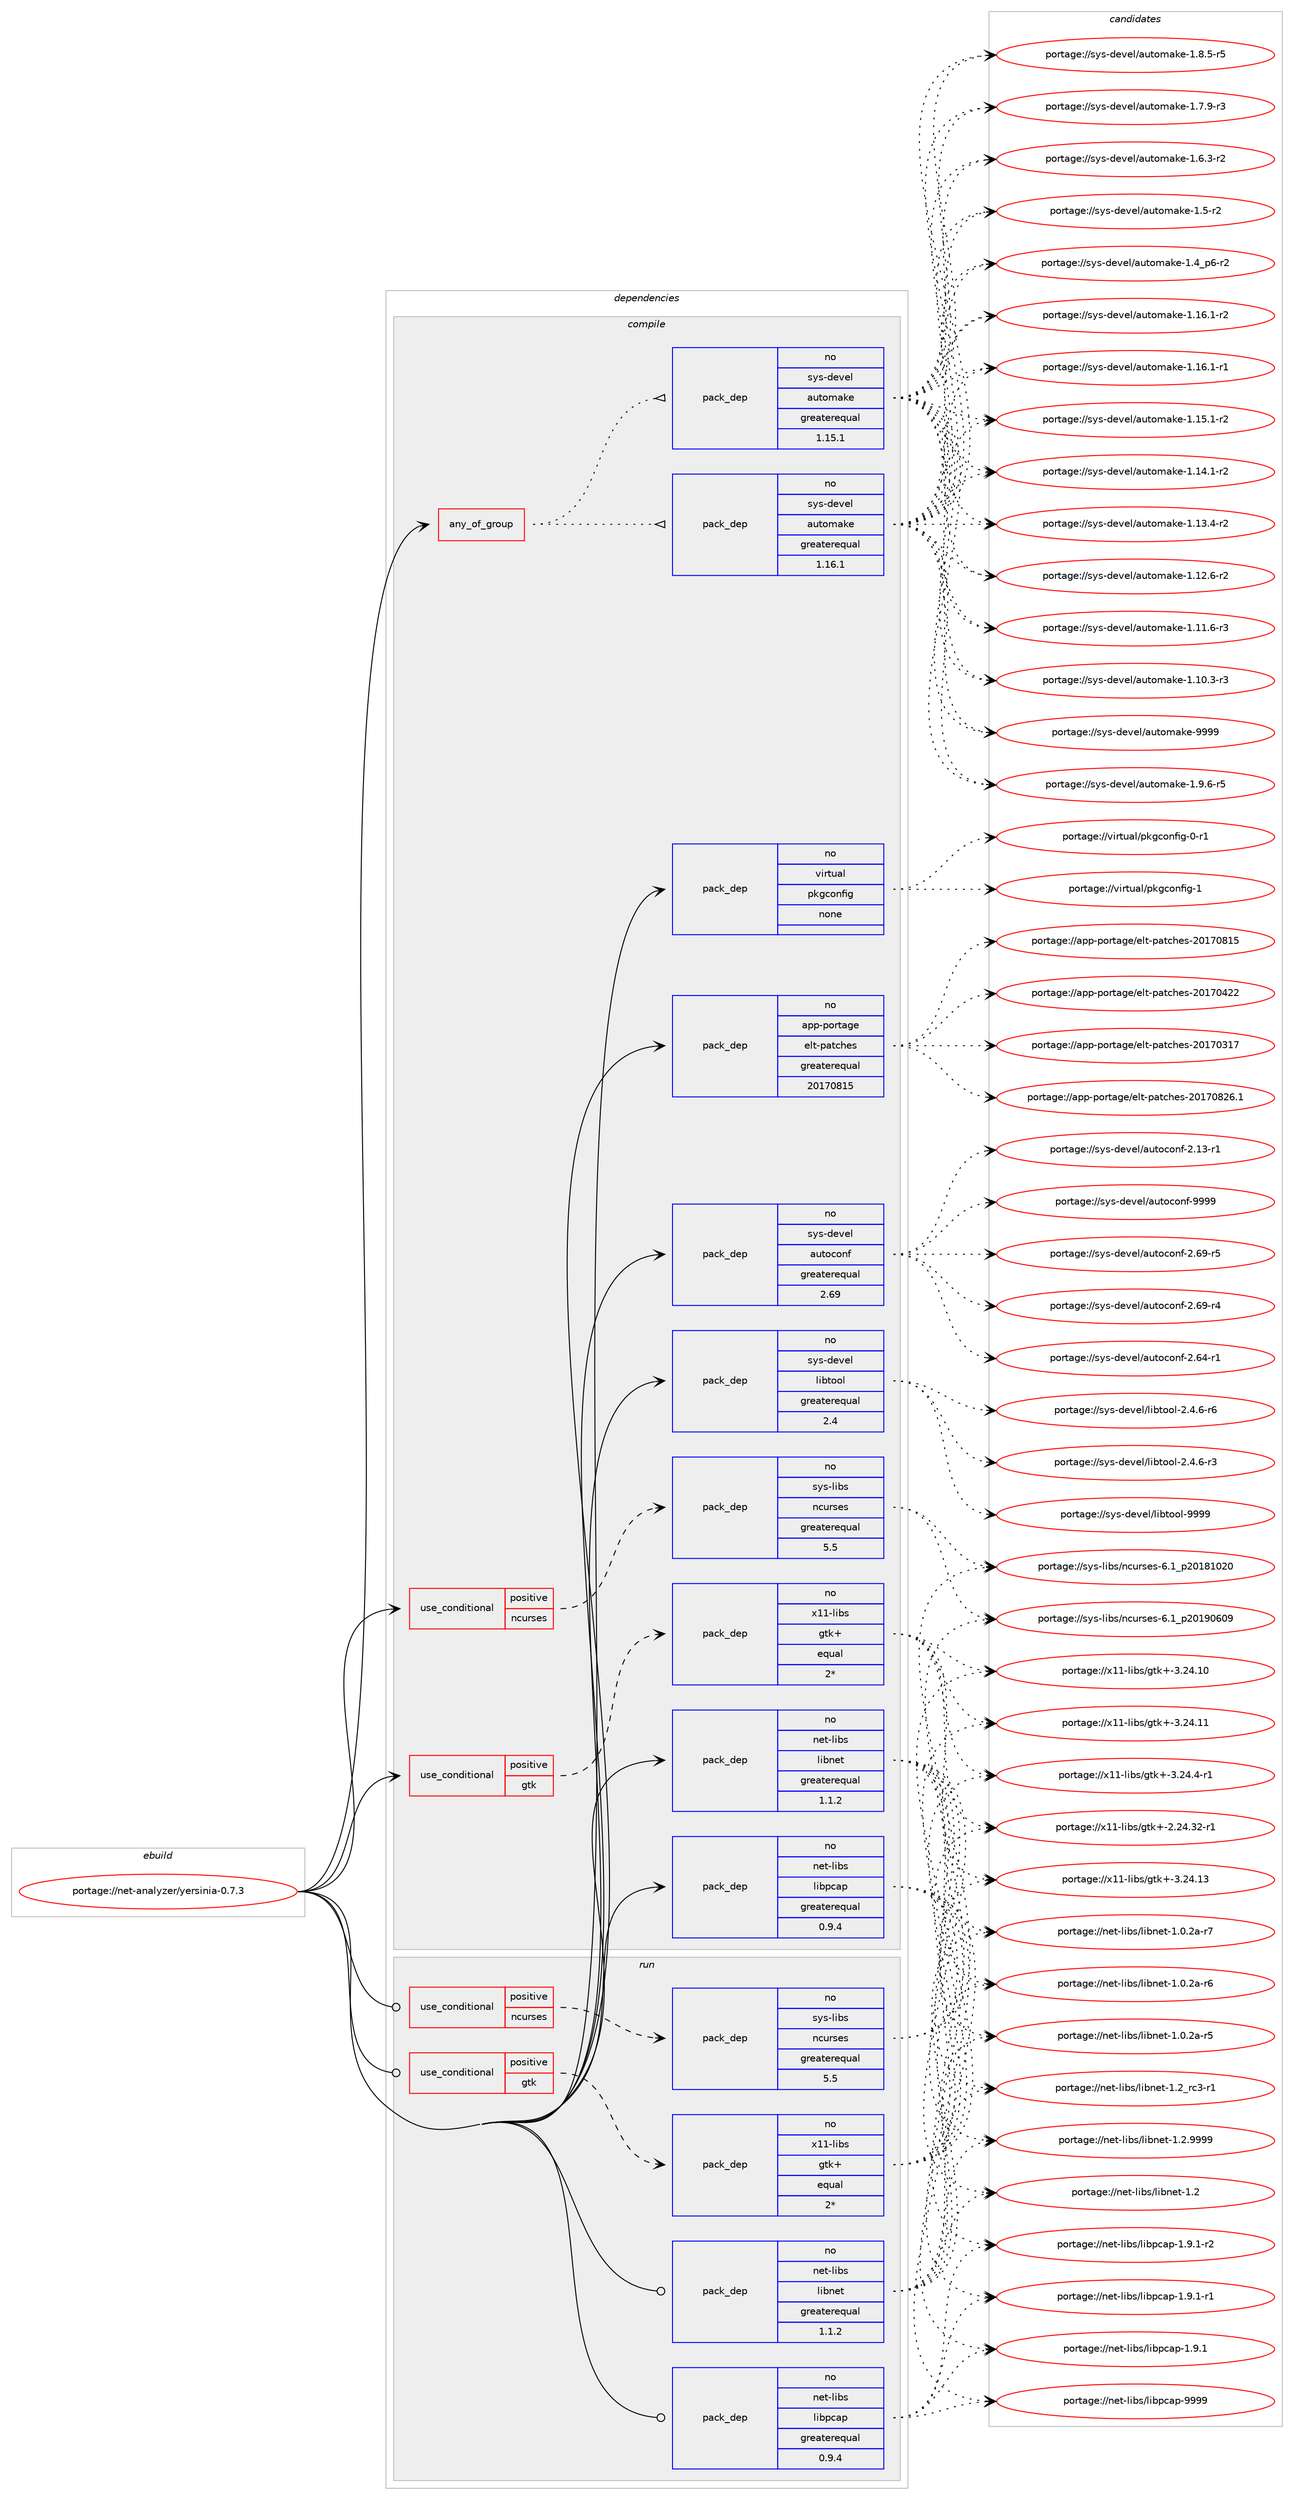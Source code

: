 digraph prolog {

# *************
# Graph options
# *************

newrank=true;
concentrate=true;
compound=true;
graph [rankdir=LR,fontname=Helvetica,fontsize=10,ranksep=1.5];#, ranksep=2.5, nodesep=0.2];
edge  [arrowhead=vee];
node  [fontname=Helvetica,fontsize=10];

# **********
# The ebuild
# **********

subgraph cluster_leftcol {
color=gray;
rank=same;
label=<<i>ebuild</i>>;
id [label="portage://net-analyzer/yersinia-0.7.3", color=red, width=4, href="../net-analyzer/yersinia-0.7.3.svg"];
}

# ****************
# The dependencies
# ****************

subgraph cluster_midcol {
color=gray;
label=<<i>dependencies</i>>;
subgraph cluster_compile {
fillcolor="#eeeeee";
style=filled;
label=<<i>compile</i>>;
subgraph any2457 {
dependency163721 [label=<<TABLE BORDER="0" CELLBORDER="1" CELLSPACING="0" CELLPADDING="4"><TR><TD CELLPADDING="10">any_of_group</TD></TR></TABLE>>, shape=none, color=red];subgraph pack125855 {
dependency163722 [label=<<TABLE BORDER="0" CELLBORDER="1" CELLSPACING="0" CELLPADDING="4" WIDTH="220"><TR><TD ROWSPAN="6" CELLPADDING="30">pack_dep</TD></TR><TR><TD WIDTH="110">no</TD></TR><TR><TD>sys-devel</TD></TR><TR><TD>automake</TD></TR><TR><TD>greaterequal</TD></TR><TR><TD>1.16.1</TD></TR></TABLE>>, shape=none, color=blue];
}
dependency163721:e -> dependency163722:w [weight=20,style="dotted",arrowhead="oinv"];
subgraph pack125856 {
dependency163723 [label=<<TABLE BORDER="0" CELLBORDER="1" CELLSPACING="0" CELLPADDING="4" WIDTH="220"><TR><TD ROWSPAN="6" CELLPADDING="30">pack_dep</TD></TR><TR><TD WIDTH="110">no</TD></TR><TR><TD>sys-devel</TD></TR><TR><TD>automake</TD></TR><TR><TD>greaterequal</TD></TR><TR><TD>1.15.1</TD></TR></TABLE>>, shape=none, color=blue];
}
dependency163721:e -> dependency163723:w [weight=20,style="dotted",arrowhead="oinv"];
}
id:e -> dependency163721:w [weight=20,style="solid",arrowhead="vee"];
subgraph cond35262 {
dependency163724 [label=<<TABLE BORDER="0" CELLBORDER="1" CELLSPACING="0" CELLPADDING="4"><TR><TD ROWSPAN="3" CELLPADDING="10">use_conditional</TD></TR><TR><TD>positive</TD></TR><TR><TD>gtk</TD></TR></TABLE>>, shape=none, color=red];
subgraph pack125857 {
dependency163725 [label=<<TABLE BORDER="0" CELLBORDER="1" CELLSPACING="0" CELLPADDING="4" WIDTH="220"><TR><TD ROWSPAN="6" CELLPADDING="30">pack_dep</TD></TR><TR><TD WIDTH="110">no</TD></TR><TR><TD>x11-libs</TD></TR><TR><TD>gtk+</TD></TR><TR><TD>equal</TD></TR><TR><TD>2*</TD></TR></TABLE>>, shape=none, color=blue];
}
dependency163724:e -> dependency163725:w [weight=20,style="dashed",arrowhead="vee"];
}
id:e -> dependency163724:w [weight=20,style="solid",arrowhead="vee"];
subgraph cond35263 {
dependency163726 [label=<<TABLE BORDER="0" CELLBORDER="1" CELLSPACING="0" CELLPADDING="4"><TR><TD ROWSPAN="3" CELLPADDING="10">use_conditional</TD></TR><TR><TD>positive</TD></TR><TR><TD>ncurses</TD></TR></TABLE>>, shape=none, color=red];
subgraph pack125858 {
dependency163727 [label=<<TABLE BORDER="0" CELLBORDER="1" CELLSPACING="0" CELLPADDING="4" WIDTH="220"><TR><TD ROWSPAN="6" CELLPADDING="30">pack_dep</TD></TR><TR><TD WIDTH="110">no</TD></TR><TR><TD>sys-libs</TD></TR><TR><TD>ncurses</TD></TR><TR><TD>greaterequal</TD></TR><TR><TD>5.5</TD></TR></TABLE>>, shape=none, color=blue];
}
dependency163726:e -> dependency163727:w [weight=20,style="dashed",arrowhead="vee"];
}
id:e -> dependency163726:w [weight=20,style="solid",arrowhead="vee"];
subgraph pack125859 {
dependency163728 [label=<<TABLE BORDER="0" CELLBORDER="1" CELLSPACING="0" CELLPADDING="4" WIDTH="220"><TR><TD ROWSPAN="6" CELLPADDING="30">pack_dep</TD></TR><TR><TD WIDTH="110">no</TD></TR><TR><TD>app-portage</TD></TR><TR><TD>elt-patches</TD></TR><TR><TD>greaterequal</TD></TR><TR><TD>20170815</TD></TR></TABLE>>, shape=none, color=blue];
}
id:e -> dependency163728:w [weight=20,style="solid",arrowhead="vee"];
subgraph pack125860 {
dependency163729 [label=<<TABLE BORDER="0" CELLBORDER="1" CELLSPACING="0" CELLPADDING="4" WIDTH="220"><TR><TD ROWSPAN="6" CELLPADDING="30">pack_dep</TD></TR><TR><TD WIDTH="110">no</TD></TR><TR><TD>net-libs</TD></TR><TR><TD>libnet</TD></TR><TR><TD>greaterequal</TD></TR><TR><TD>1.1.2</TD></TR></TABLE>>, shape=none, color=blue];
}
id:e -> dependency163729:w [weight=20,style="solid",arrowhead="vee"];
subgraph pack125861 {
dependency163730 [label=<<TABLE BORDER="0" CELLBORDER="1" CELLSPACING="0" CELLPADDING="4" WIDTH="220"><TR><TD ROWSPAN="6" CELLPADDING="30">pack_dep</TD></TR><TR><TD WIDTH="110">no</TD></TR><TR><TD>net-libs</TD></TR><TR><TD>libpcap</TD></TR><TR><TD>greaterequal</TD></TR><TR><TD>0.9.4</TD></TR></TABLE>>, shape=none, color=blue];
}
id:e -> dependency163730:w [weight=20,style="solid",arrowhead="vee"];
subgraph pack125862 {
dependency163731 [label=<<TABLE BORDER="0" CELLBORDER="1" CELLSPACING="0" CELLPADDING="4" WIDTH="220"><TR><TD ROWSPAN="6" CELLPADDING="30">pack_dep</TD></TR><TR><TD WIDTH="110">no</TD></TR><TR><TD>sys-devel</TD></TR><TR><TD>autoconf</TD></TR><TR><TD>greaterequal</TD></TR><TR><TD>2.69</TD></TR></TABLE>>, shape=none, color=blue];
}
id:e -> dependency163731:w [weight=20,style="solid",arrowhead="vee"];
subgraph pack125863 {
dependency163732 [label=<<TABLE BORDER="0" CELLBORDER="1" CELLSPACING="0" CELLPADDING="4" WIDTH="220"><TR><TD ROWSPAN="6" CELLPADDING="30">pack_dep</TD></TR><TR><TD WIDTH="110">no</TD></TR><TR><TD>sys-devel</TD></TR><TR><TD>libtool</TD></TR><TR><TD>greaterequal</TD></TR><TR><TD>2.4</TD></TR></TABLE>>, shape=none, color=blue];
}
id:e -> dependency163732:w [weight=20,style="solid",arrowhead="vee"];
subgraph pack125864 {
dependency163733 [label=<<TABLE BORDER="0" CELLBORDER="1" CELLSPACING="0" CELLPADDING="4" WIDTH="220"><TR><TD ROWSPAN="6" CELLPADDING="30">pack_dep</TD></TR><TR><TD WIDTH="110">no</TD></TR><TR><TD>virtual</TD></TR><TR><TD>pkgconfig</TD></TR><TR><TD>none</TD></TR><TR><TD></TD></TR></TABLE>>, shape=none, color=blue];
}
id:e -> dependency163733:w [weight=20,style="solid",arrowhead="vee"];
}
subgraph cluster_compileandrun {
fillcolor="#eeeeee";
style=filled;
label=<<i>compile and run</i>>;
}
subgraph cluster_run {
fillcolor="#eeeeee";
style=filled;
label=<<i>run</i>>;
subgraph cond35264 {
dependency163734 [label=<<TABLE BORDER="0" CELLBORDER="1" CELLSPACING="0" CELLPADDING="4"><TR><TD ROWSPAN="3" CELLPADDING="10">use_conditional</TD></TR><TR><TD>positive</TD></TR><TR><TD>gtk</TD></TR></TABLE>>, shape=none, color=red];
subgraph pack125865 {
dependency163735 [label=<<TABLE BORDER="0" CELLBORDER="1" CELLSPACING="0" CELLPADDING="4" WIDTH="220"><TR><TD ROWSPAN="6" CELLPADDING="30">pack_dep</TD></TR><TR><TD WIDTH="110">no</TD></TR><TR><TD>x11-libs</TD></TR><TR><TD>gtk+</TD></TR><TR><TD>equal</TD></TR><TR><TD>2*</TD></TR></TABLE>>, shape=none, color=blue];
}
dependency163734:e -> dependency163735:w [weight=20,style="dashed",arrowhead="vee"];
}
id:e -> dependency163734:w [weight=20,style="solid",arrowhead="odot"];
subgraph cond35265 {
dependency163736 [label=<<TABLE BORDER="0" CELLBORDER="1" CELLSPACING="0" CELLPADDING="4"><TR><TD ROWSPAN="3" CELLPADDING="10">use_conditional</TD></TR><TR><TD>positive</TD></TR><TR><TD>ncurses</TD></TR></TABLE>>, shape=none, color=red];
subgraph pack125866 {
dependency163737 [label=<<TABLE BORDER="0" CELLBORDER="1" CELLSPACING="0" CELLPADDING="4" WIDTH="220"><TR><TD ROWSPAN="6" CELLPADDING="30">pack_dep</TD></TR><TR><TD WIDTH="110">no</TD></TR><TR><TD>sys-libs</TD></TR><TR><TD>ncurses</TD></TR><TR><TD>greaterequal</TD></TR><TR><TD>5.5</TD></TR></TABLE>>, shape=none, color=blue];
}
dependency163736:e -> dependency163737:w [weight=20,style="dashed",arrowhead="vee"];
}
id:e -> dependency163736:w [weight=20,style="solid",arrowhead="odot"];
subgraph pack125867 {
dependency163738 [label=<<TABLE BORDER="0" CELLBORDER="1" CELLSPACING="0" CELLPADDING="4" WIDTH="220"><TR><TD ROWSPAN="6" CELLPADDING="30">pack_dep</TD></TR><TR><TD WIDTH="110">no</TD></TR><TR><TD>net-libs</TD></TR><TR><TD>libnet</TD></TR><TR><TD>greaterequal</TD></TR><TR><TD>1.1.2</TD></TR></TABLE>>, shape=none, color=blue];
}
id:e -> dependency163738:w [weight=20,style="solid",arrowhead="odot"];
subgraph pack125868 {
dependency163739 [label=<<TABLE BORDER="0" CELLBORDER="1" CELLSPACING="0" CELLPADDING="4" WIDTH="220"><TR><TD ROWSPAN="6" CELLPADDING="30">pack_dep</TD></TR><TR><TD WIDTH="110">no</TD></TR><TR><TD>net-libs</TD></TR><TR><TD>libpcap</TD></TR><TR><TD>greaterequal</TD></TR><TR><TD>0.9.4</TD></TR></TABLE>>, shape=none, color=blue];
}
id:e -> dependency163739:w [weight=20,style="solid",arrowhead="odot"];
}
}

# **************
# The candidates
# **************

subgraph cluster_choices {
rank=same;
color=gray;
label=<<i>candidates</i>>;

subgraph choice125855 {
color=black;
nodesep=1;
choice115121115451001011181011084797117116111109971071014557575757 [label="portage://sys-devel/automake-9999", color=red, width=4,href="../sys-devel/automake-9999.svg"];
choice115121115451001011181011084797117116111109971071014549465746544511453 [label="portage://sys-devel/automake-1.9.6-r5", color=red, width=4,href="../sys-devel/automake-1.9.6-r5.svg"];
choice115121115451001011181011084797117116111109971071014549465646534511453 [label="portage://sys-devel/automake-1.8.5-r5", color=red, width=4,href="../sys-devel/automake-1.8.5-r5.svg"];
choice115121115451001011181011084797117116111109971071014549465546574511451 [label="portage://sys-devel/automake-1.7.9-r3", color=red, width=4,href="../sys-devel/automake-1.7.9-r3.svg"];
choice115121115451001011181011084797117116111109971071014549465446514511450 [label="portage://sys-devel/automake-1.6.3-r2", color=red, width=4,href="../sys-devel/automake-1.6.3-r2.svg"];
choice11512111545100101118101108479711711611110997107101454946534511450 [label="portage://sys-devel/automake-1.5-r2", color=red, width=4,href="../sys-devel/automake-1.5-r2.svg"];
choice115121115451001011181011084797117116111109971071014549465295112544511450 [label="portage://sys-devel/automake-1.4_p6-r2", color=red, width=4,href="../sys-devel/automake-1.4_p6-r2.svg"];
choice11512111545100101118101108479711711611110997107101454946495446494511450 [label="portage://sys-devel/automake-1.16.1-r2", color=red, width=4,href="../sys-devel/automake-1.16.1-r2.svg"];
choice11512111545100101118101108479711711611110997107101454946495446494511449 [label="portage://sys-devel/automake-1.16.1-r1", color=red, width=4,href="../sys-devel/automake-1.16.1-r1.svg"];
choice11512111545100101118101108479711711611110997107101454946495346494511450 [label="portage://sys-devel/automake-1.15.1-r2", color=red, width=4,href="../sys-devel/automake-1.15.1-r2.svg"];
choice11512111545100101118101108479711711611110997107101454946495246494511450 [label="portage://sys-devel/automake-1.14.1-r2", color=red, width=4,href="../sys-devel/automake-1.14.1-r2.svg"];
choice11512111545100101118101108479711711611110997107101454946495146524511450 [label="portage://sys-devel/automake-1.13.4-r2", color=red, width=4,href="../sys-devel/automake-1.13.4-r2.svg"];
choice11512111545100101118101108479711711611110997107101454946495046544511450 [label="portage://sys-devel/automake-1.12.6-r2", color=red, width=4,href="../sys-devel/automake-1.12.6-r2.svg"];
choice11512111545100101118101108479711711611110997107101454946494946544511451 [label="portage://sys-devel/automake-1.11.6-r3", color=red, width=4,href="../sys-devel/automake-1.11.6-r3.svg"];
choice11512111545100101118101108479711711611110997107101454946494846514511451 [label="portage://sys-devel/automake-1.10.3-r3", color=red, width=4,href="../sys-devel/automake-1.10.3-r3.svg"];
dependency163722:e -> choice115121115451001011181011084797117116111109971071014557575757:w [style=dotted,weight="100"];
dependency163722:e -> choice115121115451001011181011084797117116111109971071014549465746544511453:w [style=dotted,weight="100"];
dependency163722:e -> choice115121115451001011181011084797117116111109971071014549465646534511453:w [style=dotted,weight="100"];
dependency163722:e -> choice115121115451001011181011084797117116111109971071014549465546574511451:w [style=dotted,weight="100"];
dependency163722:e -> choice115121115451001011181011084797117116111109971071014549465446514511450:w [style=dotted,weight="100"];
dependency163722:e -> choice11512111545100101118101108479711711611110997107101454946534511450:w [style=dotted,weight="100"];
dependency163722:e -> choice115121115451001011181011084797117116111109971071014549465295112544511450:w [style=dotted,weight="100"];
dependency163722:e -> choice11512111545100101118101108479711711611110997107101454946495446494511450:w [style=dotted,weight="100"];
dependency163722:e -> choice11512111545100101118101108479711711611110997107101454946495446494511449:w [style=dotted,weight="100"];
dependency163722:e -> choice11512111545100101118101108479711711611110997107101454946495346494511450:w [style=dotted,weight="100"];
dependency163722:e -> choice11512111545100101118101108479711711611110997107101454946495246494511450:w [style=dotted,weight="100"];
dependency163722:e -> choice11512111545100101118101108479711711611110997107101454946495146524511450:w [style=dotted,weight="100"];
dependency163722:e -> choice11512111545100101118101108479711711611110997107101454946495046544511450:w [style=dotted,weight="100"];
dependency163722:e -> choice11512111545100101118101108479711711611110997107101454946494946544511451:w [style=dotted,weight="100"];
dependency163722:e -> choice11512111545100101118101108479711711611110997107101454946494846514511451:w [style=dotted,weight="100"];
}
subgraph choice125856 {
color=black;
nodesep=1;
choice115121115451001011181011084797117116111109971071014557575757 [label="portage://sys-devel/automake-9999", color=red, width=4,href="../sys-devel/automake-9999.svg"];
choice115121115451001011181011084797117116111109971071014549465746544511453 [label="portage://sys-devel/automake-1.9.6-r5", color=red, width=4,href="../sys-devel/automake-1.9.6-r5.svg"];
choice115121115451001011181011084797117116111109971071014549465646534511453 [label="portage://sys-devel/automake-1.8.5-r5", color=red, width=4,href="../sys-devel/automake-1.8.5-r5.svg"];
choice115121115451001011181011084797117116111109971071014549465546574511451 [label="portage://sys-devel/automake-1.7.9-r3", color=red, width=4,href="../sys-devel/automake-1.7.9-r3.svg"];
choice115121115451001011181011084797117116111109971071014549465446514511450 [label="portage://sys-devel/automake-1.6.3-r2", color=red, width=4,href="../sys-devel/automake-1.6.3-r2.svg"];
choice11512111545100101118101108479711711611110997107101454946534511450 [label="portage://sys-devel/automake-1.5-r2", color=red, width=4,href="../sys-devel/automake-1.5-r2.svg"];
choice115121115451001011181011084797117116111109971071014549465295112544511450 [label="portage://sys-devel/automake-1.4_p6-r2", color=red, width=4,href="../sys-devel/automake-1.4_p6-r2.svg"];
choice11512111545100101118101108479711711611110997107101454946495446494511450 [label="portage://sys-devel/automake-1.16.1-r2", color=red, width=4,href="../sys-devel/automake-1.16.1-r2.svg"];
choice11512111545100101118101108479711711611110997107101454946495446494511449 [label="portage://sys-devel/automake-1.16.1-r1", color=red, width=4,href="../sys-devel/automake-1.16.1-r1.svg"];
choice11512111545100101118101108479711711611110997107101454946495346494511450 [label="portage://sys-devel/automake-1.15.1-r2", color=red, width=4,href="../sys-devel/automake-1.15.1-r2.svg"];
choice11512111545100101118101108479711711611110997107101454946495246494511450 [label="portage://sys-devel/automake-1.14.1-r2", color=red, width=4,href="../sys-devel/automake-1.14.1-r2.svg"];
choice11512111545100101118101108479711711611110997107101454946495146524511450 [label="portage://sys-devel/automake-1.13.4-r2", color=red, width=4,href="../sys-devel/automake-1.13.4-r2.svg"];
choice11512111545100101118101108479711711611110997107101454946495046544511450 [label="portage://sys-devel/automake-1.12.6-r2", color=red, width=4,href="../sys-devel/automake-1.12.6-r2.svg"];
choice11512111545100101118101108479711711611110997107101454946494946544511451 [label="portage://sys-devel/automake-1.11.6-r3", color=red, width=4,href="../sys-devel/automake-1.11.6-r3.svg"];
choice11512111545100101118101108479711711611110997107101454946494846514511451 [label="portage://sys-devel/automake-1.10.3-r3", color=red, width=4,href="../sys-devel/automake-1.10.3-r3.svg"];
dependency163723:e -> choice115121115451001011181011084797117116111109971071014557575757:w [style=dotted,weight="100"];
dependency163723:e -> choice115121115451001011181011084797117116111109971071014549465746544511453:w [style=dotted,weight="100"];
dependency163723:e -> choice115121115451001011181011084797117116111109971071014549465646534511453:w [style=dotted,weight="100"];
dependency163723:e -> choice115121115451001011181011084797117116111109971071014549465546574511451:w [style=dotted,weight="100"];
dependency163723:e -> choice115121115451001011181011084797117116111109971071014549465446514511450:w [style=dotted,weight="100"];
dependency163723:e -> choice11512111545100101118101108479711711611110997107101454946534511450:w [style=dotted,weight="100"];
dependency163723:e -> choice115121115451001011181011084797117116111109971071014549465295112544511450:w [style=dotted,weight="100"];
dependency163723:e -> choice11512111545100101118101108479711711611110997107101454946495446494511450:w [style=dotted,weight="100"];
dependency163723:e -> choice11512111545100101118101108479711711611110997107101454946495446494511449:w [style=dotted,weight="100"];
dependency163723:e -> choice11512111545100101118101108479711711611110997107101454946495346494511450:w [style=dotted,weight="100"];
dependency163723:e -> choice11512111545100101118101108479711711611110997107101454946495246494511450:w [style=dotted,weight="100"];
dependency163723:e -> choice11512111545100101118101108479711711611110997107101454946495146524511450:w [style=dotted,weight="100"];
dependency163723:e -> choice11512111545100101118101108479711711611110997107101454946495046544511450:w [style=dotted,weight="100"];
dependency163723:e -> choice11512111545100101118101108479711711611110997107101454946494946544511451:w [style=dotted,weight="100"];
dependency163723:e -> choice11512111545100101118101108479711711611110997107101454946494846514511451:w [style=dotted,weight="100"];
}
subgraph choice125857 {
color=black;
nodesep=1;
choice120494945108105981154710311610743455146505246524511449 [label="portage://x11-libs/gtk+-3.24.4-r1", color=red, width=4,href="../x11-libs/gtk+-3.24.4-r1.svg"];
choice1204949451081059811547103116107434551465052464951 [label="portage://x11-libs/gtk+-3.24.13", color=red, width=4,href="../x11-libs/gtk+-3.24.13.svg"];
choice1204949451081059811547103116107434551465052464949 [label="portage://x11-libs/gtk+-3.24.11", color=red, width=4,href="../x11-libs/gtk+-3.24.11.svg"];
choice1204949451081059811547103116107434551465052464948 [label="portage://x11-libs/gtk+-3.24.10", color=red, width=4,href="../x11-libs/gtk+-3.24.10.svg"];
choice12049494510810598115471031161074345504650524651504511449 [label="portage://x11-libs/gtk+-2.24.32-r1", color=red, width=4,href="../x11-libs/gtk+-2.24.32-r1.svg"];
dependency163725:e -> choice120494945108105981154710311610743455146505246524511449:w [style=dotted,weight="100"];
dependency163725:e -> choice1204949451081059811547103116107434551465052464951:w [style=dotted,weight="100"];
dependency163725:e -> choice1204949451081059811547103116107434551465052464949:w [style=dotted,weight="100"];
dependency163725:e -> choice1204949451081059811547103116107434551465052464948:w [style=dotted,weight="100"];
dependency163725:e -> choice12049494510810598115471031161074345504650524651504511449:w [style=dotted,weight="100"];
}
subgraph choice125858 {
color=black;
nodesep=1;
choice1151211154510810598115471109911711411510111545544649951125048495748544857 [label="portage://sys-libs/ncurses-6.1_p20190609", color=red, width=4,href="../sys-libs/ncurses-6.1_p20190609.svg"];
choice1151211154510810598115471109911711411510111545544649951125048495649485048 [label="portage://sys-libs/ncurses-6.1_p20181020", color=red, width=4,href="../sys-libs/ncurses-6.1_p20181020.svg"];
dependency163727:e -> choice1151211154510810598115471109911711411510111545544649951125048495748544857:w [style=dotted,weight="100"];
dependency163727:e -> choice1151211154510810598115471109911711411510111545544649951125048495649485048:w [style=dotted,weight="100"];
}
subgraph choice125859 {
color=black;
nodesep=1;
choice971121124511211111411697103101471011081164511297116991041011154550484955485650544649 [label="portage://app-portage/elt-patches-20170826.1", color=red, width=4,href="../app-portage/elt-patches-20170826.1.svg"];
choice97112112451121111141169710310147101108116451129711699104101115455048495548564953 [label="portage://app-portage/elt-patches-20170815", color=red, width=4,href="../app-portage/elt-patches-20170815.svg"];
choice97112112451121111141169710310147101108116451129711699104101115455048495548525050 [label="portage://app-portage/elt-patches-20170422", color=red, width=4,href="../app-portage/elt-patches-20170422.svg"];
choice97112112451121111141169710310147101108116451129711699104101115455048495548514955 [label="portage://app-portage/elt-patches-20170317", color=red, width=4,href="../app-portage/elt-patches-20170317.svg"];
dependency163728:e -> choice971121124511211111411697103101471011081164511297116991041011154550484955485650544649:w [style=dotted,weight="100"];
dependency163728:e -> choice97112112451121111141169710310147101108116451129711699104101115455048495548564953:w [style=dotted,weight="100"];
dependency163728:e -> choice97112112451121111141169710310147101108116451129711699104101115455048495548525050:w [style=dotted,weight="100"];
dependency163728:e -> choice97112112451121111141169710310147101108116451129711699104101115455048495548514955:w [style=dotted,weight="100"];
}
subgraph choice125860 {
color=black;
nodesep=1;
choice11010111645108105981154710810598110101116454946509511499514511449 [label="portage://net-libs/libnet-1.2_rc3-r1", color=red, width=4,href="../net-libs/libnet-1.2_rc3-r1.svg"];
choice11010111645108105981154710810598110101116454946504657575757 [label="portage://net-libs/libnet-1.2.9999", color=red, width=4,href="../net-libs/libnet-1.2.9999.svg"];
choice1101011164510810598115471081059811010111645494650 [label="portage://net-libs/libnet-1.2", color=red, width=4,href="../net-libs/libnet-1.2.svg"];
choice11010111645108105981154710810598110101116454946484650974511455 [label="portage://net-libs/libnet-1.0.2a-r7", color=red, width=4,href="../net-libs/libnet-1.0.2a-r7.svg"];
choice11010111645108105981154710810598110101116454946484650974511454 [label="portage://net-libs/libnet-1.0.2a-r6", color=red, width=4,href="../net-libs/libnet-1.0.2a-r6.svg"];
choice11010111645108105981154710810598110101116454946484650974511453 [label="portage://net-libs/libnet-1.0.2a-r5", color=red, width=4,href="../net-libs/libnet-1.0.2a-r5.svg"];
dependency163729:e -> choice11010111645108105981154710810598110101116454946509511499514511449:w [style=dotted,weight="100"];
dependency163729:e -> choice11010111645108105981154710810598110101116454946504657575757:w [style=dotted,weight="100"];
dependency163729:e -> choice1101011164510810598115471081059811010111645494650:w [style=dotted,weight="100"];
dependency163729:e -> choice11010111645108105981154710810598110101116454946484650974511455:w [style=dotted,weight="100"];
dependency163729:e -> choice11010111645108105981154710810598110101116454946484650974511454:w [style=dotted,weight="100"];
dependency163729:e -> choice11010111645108105981154710810598110101116454946484650974511453:w [style=dotted,weight="100"];
}
subgraph choice125861 {
color=black;
nodesep=1;
choice1101011164510810598115471081059811299971124557575757 [label="portage://net-libs/libpcap-9999", color=red, width=4,href="../net-libs/libpcap-9999.svg"];
choice1101011164510810598115471081059811299971124549465746494511450 [label="portage://net-libs/libpcap-1.9.1-r2", color=red, width=4,href="../net-libs/libpcap-1.9.1-r2.svg"];
choice1101011164510810598115471081059811299971124549465746494511449 [label="portage://net-libs/libpcap-1.9.1-r1", color=red, width=4,href="../net-libs/libpcap-1.9.1-r1.svg"];
choice110101116451081059811547108105981129997112454946574649 [label="portage://net-libs/libpcap-1.9.1", color=red, width=4,href="../net-libs/libpcap-1.9.1.svg"];
dependency163730:e -> choice1101011164510810598115471081059811299971124557575757:w [style=dotted,weight="100"];
dependency163730:e -> choice1101011164510810598115471081059811299971124549465746494511450:w [style=dotted,weight="100"];
dependency163730:e -> choice1101011164510810598115471081059811299971124549465746494511449:w [style=dotted,weight="100"];
dependency163730:e -> choice110101116451081059811547108105981129997112454946574649:w [style=dotted,weight="100"];
}
subgraph choice125862 {
color=black;
nodesep=1;
choice115121115451001011181011084797117116111991111101024557575757 [label="portage://sys-devel/autoconf-9999", color=red, width=4,href="../sys-devel/autoconf-9999.svg"];
choice1151211154510010111810110847971171161119911111010245504654574511453 [label="portage://sys-devel/autoconf-2.69-r5", color=red, width=4,href="../sys-devel/autoconf-2.69-r5.svg"];
choice1151211154510010111810110847971171161119911111010245504654574511452 [label="portage://sys-devel/autoconf-2.69-r4", color=red, width=4,href="../sys-devel/autoconf-2.69-r4.svg"];
choice1151211154510010111810110847971171161119911111010245504654524511449 [label="portage://sys-devel/autoconf-2.64-r1", color=red, width=4,href="../sys-devel/autoconf-2.64-r1.svg"];
choice1151211154510010111810110847971171161119911111010245504649514511449 [label="portage://sys-devel/autoconf-2.13-r1", color=red, width=4,href="../sys-devel/autoconf-2.13-r1.svg"];
dependency163731:e -> choice115121115451001011181011084797117116111991111101024557575757:w [style=dotted,weight="100"];
dependency163731:e -> choice1151211154510010111810110847971171161119911111010245504654574511453:w [style=dotted,weight="100"];
dependency163731:e -> choice1151211154510010111810110847971171161119911111010245504654574511452:w [style=dotted,weight="100"];
dependency163731:e -> choice1151211154510010111810110847971171161119911111010245504654524511449:w [style=dotted,weight="100"];
dependency163731:e -> choice1151211154510010111810110847971171161119911111010245504649514511449:w [style=dotted,weight="100"];
}
subgraph choice125863 {
color=black;
nodesep=1;
choice1151211154510010111810110847108105981161111111084557575757 [label="portage://sys-devel/libtool-9999", color=red, width=4,href="../sys-devel/libtool-9999.svg"];
choice1151211154510010111810110847108105981161111111084550465246544511454 [label="portage://sys-devel/libtool-2.4.6-r6", color=red, width=4,href="../sys-devel/libtool-2.4.6-r6.svg"];
choice1151211154510010111810110847108105981161111111084550465246544511451 [label="portage://sys-devel/libtool-2.4.6-r3", color=red, width=4,href="../sys-devel/libtool-2.4.6-r3.svg"];
dependency163732:e -> choice1151211154510010111810110847108105981161111111084557575757:w [style=dotted,weight="100"];
dependency163732:e -> choice1151211154510010111810110847108105981161111111084550465246544511454:w [style=dotted,weight="100"];
dependency163732:e -> choice1151211154510010111810110847108105981161111111084550465246544511451:w [style=dotted,weight="100"];
}
subgraph choice125864 {
color=black;
nodesep=1;
choice1181051141161179710847112107103991111101021051034549 [label="portage://virtual/pkgconfig-1", color=red, width=4,href="../virtual/pkgconfig-1.svg"];
choice11810511411611797108471121071039911111010210510345484511449 [label="portage://virtual/pkgconfig-0-r1", color=red, width=4,href="../virtual/pkgconfig-0-r1.svg"];
dependency163733:e -> choice1181051141161179710847112107103991111101021051034549:w [style=dotted,weight="100"];
dependency163733:e -> choice11810511411611797108471121071039911111010210510345484511449:w [style=dotted,weight="100"];
}
subgraph choice125865 {
color=black;
nodesep=1;
choice120494945108105981154710311610743455146505246524511449 [label="portage://x11-libs/gtk+-3.24.4-r1", color=red, width=4,href="../x11-libs/gtk+-3.24.4-r1.svg"];
choice1204949451081059811547103116107434551465052464951 [label="portage://x11-libs/gtk+-3.24.13", color=red, width=4,href="../x11-libs/gtk+-3.24.13.svg"];
choice1204949451081059811547103116107434551465052464949 [label="portage://x11-libs/gtk+-3.24.11", color=red, width=4,href="../x11-libs/gtk+-3.24.11.svg"];
choice1204949451081059811547103116107434551465052464948 [label="portage://x11-libs/gtk+-3.24.10", color=red, width=4,href="../x11-libs/gtk+-3.24.10.svg"];
choice12049494510810598115471031161074345504650524651504511449 [label="portage://x11-libs/gtk+-2.24.32-r1", color=red, width=4,href="../x11-libs/gtk+-2.24.32-r1.svg"];
dependency163735:e -> choice120494945108105981154710311610743455146505246524511449:w [style=dotted,weight="100"];
dependency163735:e -> choice1204949451081059811547103116107434551465052464951:w [style=dotted,weight="100"];
dependency163735:e -> choice1204949451081059811547103116107434551465052464949:w [style=dotted,weight="100"];
dependency163735:e -> choice1204949451081059811547103116107434551465052464948:w [style=dotted,weight="100"];
dependency163735:e -> choice12049494510810598115471031161074345504650524651504511449:w [style=dotted,weight="100"];
}
subgraph choice125866 {
color=black;
nodesep=1;
choice1151211154510810598115471109911711411510111545544649951125048495748544857 [label="portage://sys-libs/ncurses-6.1_p20190609", color=red, width=4,href="../sys-libs/ncurses-6.1_p20190609.svg"];
choice1151211154510810598115471109911711411510111545544649951125048495649485048 [label="portage://sys-libs/ncurses-6.1_p20181020", color=red, width=4,href="../sys-libs/ncurses-6.1_p20181020.svg"];
dependency163737:e -> choice1151211154510810598115471109911711411510111545544649951125048495748544857:w [style=dotted,weight="100"];
dependency163737:e -> choice1151211154510810598115471109911711411510111545544649951125048495649485048:w [style=dotted,weight="100"];
}
subgraph choice125867 {
color=black;
nodesep=1;
choice11010111645108105981154710810598110101116454946509511499514511449 [label="portage://net-libs/libnet-1.2_rc3-r1", color=red, width=4,href="../net-libs/libnet-1.2_rc3-r1.svg"];
choice11010111645108105981154710810598110101116454946504657575757 [label="portage://net-libs/libnet-1.2.9999", color=red, width=4,href="../net-libs/libnet-1.2.9999.svg"];
choice1101011164510810598115471081059811010111645494650 [label="portage://net-libs/libnet-1.2", color=red, width=4,href="../net-libs/libnet-1.2.svg"];
choice11010111645108105981154710810598110101116454946484650974511455 [label="portage://net-libs/libnet-1.0.2a-r7", color=red, width=4,href="../net-libs/libnet-1.0.2a-r7.svg"];
choice11010111645108105981154710810598110101116454946484650974511454 [label="portage://net-libs/libnet-1.0.2a-r6", color=red, width=4,href="../net-libs/libnet-1.0.2a-r6.svg"];
choice11010111645108105981154710810598110101116454946484650974511453 [label="portage://net-libs/libnet-1.0.2a-r5", color=red, width=4,href="../net-libs/libnet-1.0.2a-r5.svg"];
dependency163738:e -> choice11010111645108105981154710810598110101116454946509511499514511449:w [style=dotted,weight="100"];
dependency163738:e -> choice11010111645108105981154710810598110101116454946504657575757:w [style=dotted,weight="100"];
dependency163738:e -> choice1101011164510810598115471081059811010111645494650:w [style=dotted,weight="100"];
dependency163738:e -> choice11010111645108105981154710810598110101116454946484650974511455:w [style=dotted,weight="100"];
dependency163738:e -> choice11010111645108105981154710810598110101116454946484650974511454:w [style=dotted,weight="100"];
dependency163738:e -> choice11010111645108105981154710810598110101116454946484650974511453:w [style=dotted,weight="100"];
}
subgraph choice125868 {
color=black;
nodesep=1;
choice1101011164510810598115471081059811299971124557575757 [label="portage://net-libs/libpcap-9999", color=red, width=4,href="../net-libs/libpcap-9999.svg"];
choice1101011164510810598115471081059811299971124549465746494511450 [label="portage://net-libs/libpcap-1.9.1-r2", color=red, width=4,href="../net-libs/libpcap-1.9.1-r2.svg"];
choice1101011164510810598115471081059811299971124549465746494511449 [label="portage://net-libs/libpcap-1.9.1-r1", color=red, width=4,href="../net-libs/libpcap-1.9.1-r1.svg"];
choice110101116451081059811547108105981129997112454946574649 [label="portage://net-libs/libpcap-1.9.1", color=red, width=4,href="../net-libs/libpcap-1.9.1.svg"];
dependency163739:e -> choice1101011164510810598115471081059811299971124557575757:w [style=dotted,weight="100"];
dependency163739:e -> choice1101011164510810598115471081059811299971124549465746494511450:w [style=dotted,weight="100"];
dependency163739:e -> choice1101011164510810598115471081059811299971124549465746494511449:w [style=dotted,weight="100"];
dependency163739:e -> choice110101116451081059811547108105981129997112454946574649:w [style=dotted,weight="100"];
}
}

}
